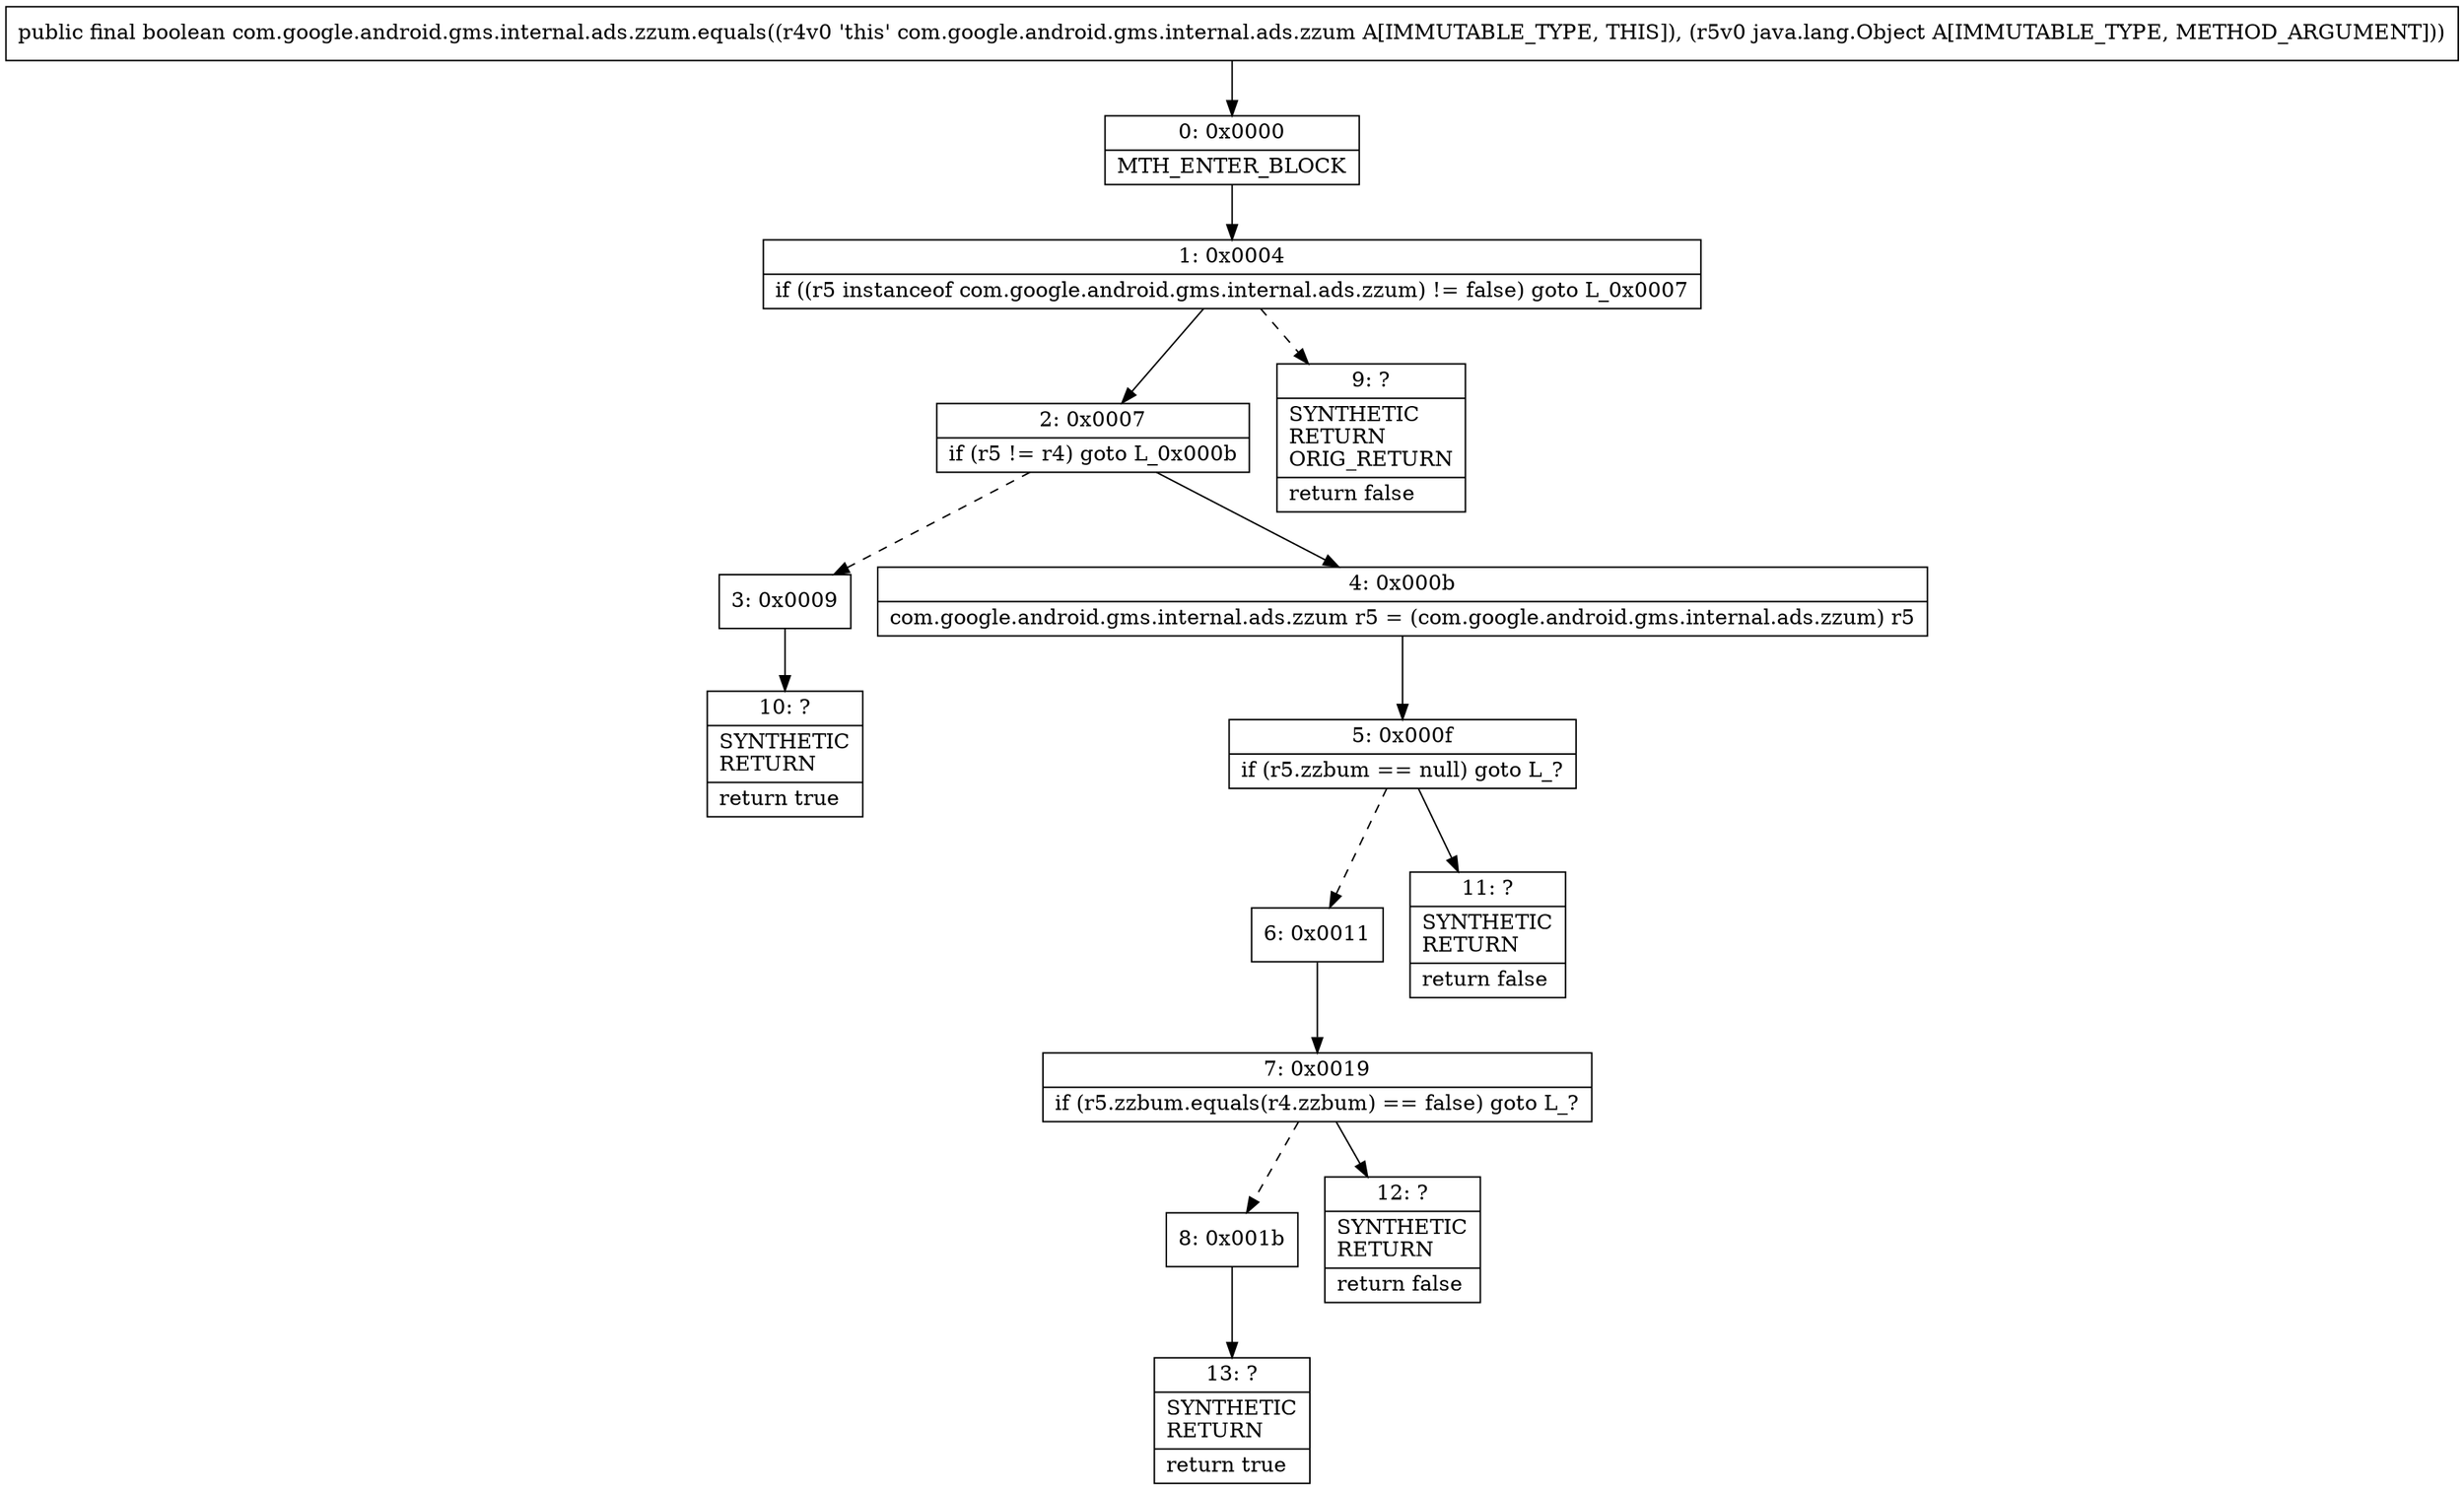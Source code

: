 digraph "CFG forcom.google.android.gms.internal.ads.zzum.equals(Ljava\/lang\/Object;)Z" {
Node_0 [shape=record,label="{0\:\ 0x0000|MTH_ENTER_BLOCK\l}"];
Node_1 [shape=record,label="{1\:\ 0x0004|if ((r5 instanceof com.google.android.gms.internal.ads.zzum) != false) goto L_0x0007\l}"];
Node_2 [shape=record,label="{2\:\ 0x0007|if (r5 != r4) goto L_0x000b\l}"];
Node_3 [shape=record,label="{3\:\ 0x0009}"];
Node_4 [shape=record,label="{4\:\ 0x000b|com.google.android.gms.internal.ads.zzum r5 = (com.google.android.gms.internal.ads.zzum) r5\l}"];
Node_5 [shape=record,label="{5\:\ 0x000f|if (r5.zzbum == null) goto L_?\l}"];
Node_6 [shape=record,label="{6\:\ 0x0011}"];
Node_7 [shape=record,label="{7\:\ 0x0019|if (r5.zzbum.equals(r4.zzbum) == false) goto L_?\l}"];
Node_8 [shape=record,label="{8\:\ 0x001b}"];
Node_9 [shape=record,label="{9\:\ ?|SYNTHETIC\lRETURN\lORIG_RETURN\l|return false\l}"];
Node_10 [shape=record,label="{10\:\ ?|SYNTHETIC\lRETURN\l|return true\l}"];
Node_11 [shape=record,label="{11\:\ ?|SYNTHETIC\lRETURN\l|return false\l}"];
Node_12 [shape=record,label="{12\:\ ?|SYNTHETIC\lRETURN\l|return false\l}"];
Node_13 [shape=record,label="{13\:\ ?|SYNTHETIC\lRETURN\l|return true\l}"];
MethodNode[shape=record,label="{public final boolean com.google.android.gms.internal.ads.zzum.equals((r4v0 'this' com.google.android.gms.internal.ads.zzum A[IMMUTABLE_TYPE, THIS]), (r5v0 java.lang.Object A[IMMUTABLE_TYPE, METHOD_ARGUMENT])) }"];
MethodNode -> Node_0;
Node_0 -> Node_1;
Node_1 -> Node_2;
Node_1 -> Node_9[style=dashed];
Node_2 -> Node_3[style=dashed];
Node_2 -> Node_4;
Node_3 -> Node_10;
Node_4 -> Node_5;
Node_5 -> Node_6[style=dashed];
Node_5 -> Node_11;
Node_6 -> Node_7;
Node_7 -> Node_8[style=dashed];
Node_7 -> Node_12;
Node_8 -> Node_13;
}

